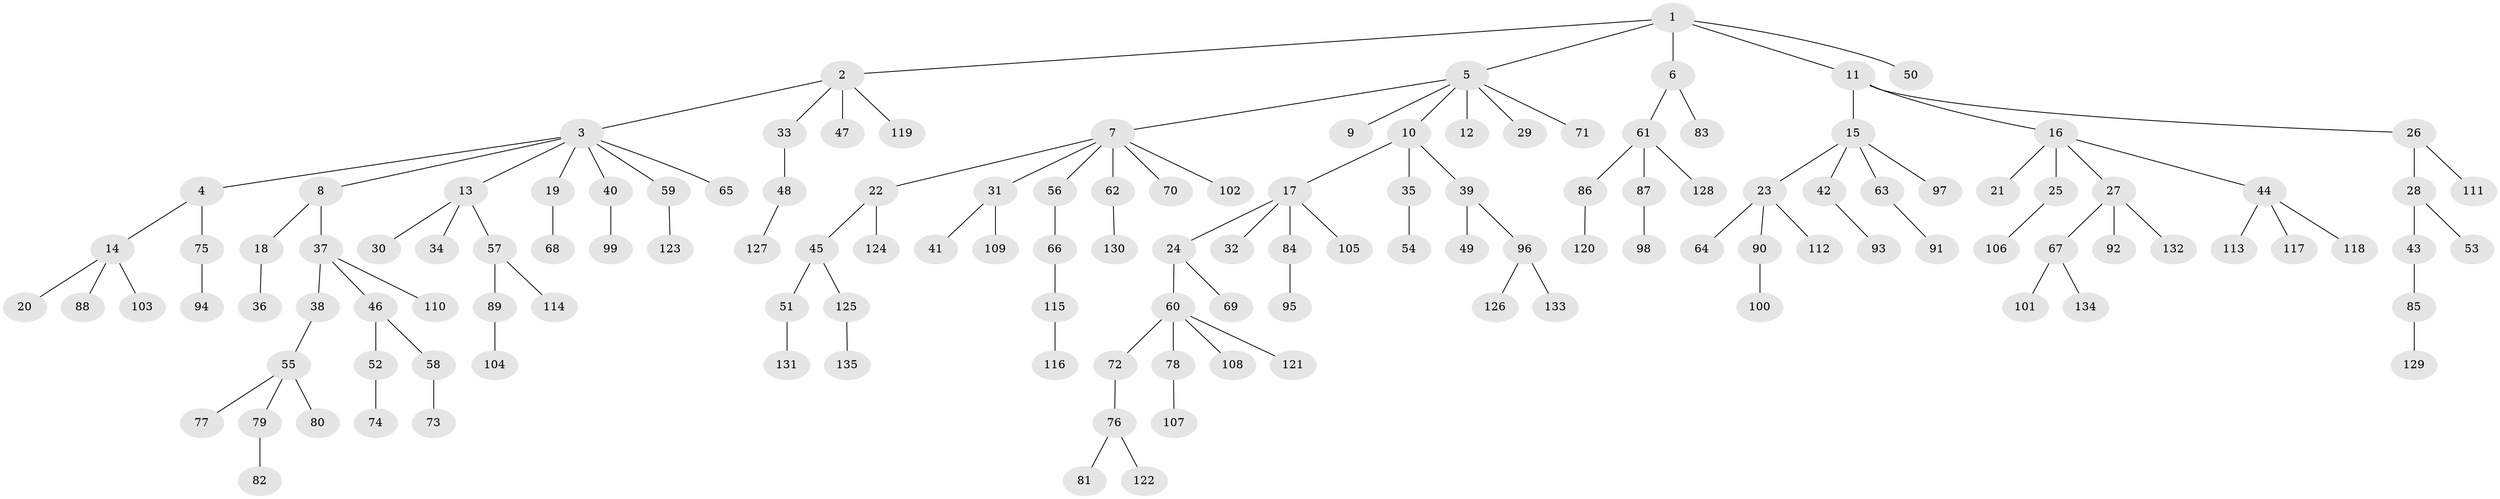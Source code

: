 // coarse degree distribution, {4: 0.043478260869565216, 11: 0.010869565217391304, 3: 0.09782608695652174, 6: 0.03260869565217391, 5: 0.03260869565217391, 1: 0.5869565217391305, 7: 0.010869565217391304, 2: 0.18478260869565216}
// Generated by graph-tools (version 1.1) at 2025/52/02/27/25 19:52:12]
// undirected, 135 vertices, 134 edges
graph export_dot {
graph [start="1"]
  node [color=gray90,style=filled];
  1;
  2;
  3;
  4;
  5;
  6;
  7;
  8;
  9;
  10;
  11;
  12;
  13;
  14;
  15;
  16;
  17;
  18;
  19;
  20;
  21;
  22;
  23;
  24;
  25;
  26;
  27;
  28;
  29;
  30;
  31;
  32;
  33;
  34;
  35;
  36;
  37;
  38;
  39;
  40;
  41;
  42;
  43;
  44;
  45;
  46;
  47;
  48;
  49;
  50;
  51;
  52;
  53;
  54;
  55;
  56;
  57;
  58;
  59;
  60;
  61;
  62;
  63;
  64;
  65;
  66;
  67;
  68;
  69;
  70;
  71;
  72;
  73;
  74;
  75;
  76;
  77;
  78;
  79;
  80;
  81;
  82;
  83;
  84;
  85;
  86;
  87;
  88;
  89;
  90;
  91;
  92;
  93;
  94;
  95;
  96;
  97;
  98;
  99;
  100;
  101;
  102;
  103;
  104;
  105;
  106;
  107;
  108;
  109;
  110;
  111;
  112;
  113;
  114;
  115;
  116;
  117;
  118;
  119;
  120;
  121;
  122;
  123;
  124;
  125;
  126;
  127;
  128;
  129;
  130;
  131;
  132;
  133;
  134;
  135;
  1 -- 2;
  1 -- 5;
  1 -- 6;
  1 -- 11;
  1 -- 50;
  2 -- 3;
  2 -- 33;
  2 -- 47;
  2 -- 119;
  3 -- 4;
  3 -- 8;
  3 -- 13;
  3 -- 19;
  3 -- 40;
  3 -- 59;
  3 -- 65;
  4 -- 14;
  4 -- 75;
  5 -- 7;
  5 -- 9;
  5 -- 10;
  5 -- 12;
  5 -- 29;
  5 -- 71;
  6 -- 61;
  6 -- 83;
  7 -- 22;
  7 -- 31;
  7 -- 56;
  7 -- 62;
  7 -- 70;
  7 -- 102;
  8 -- 18;
  8 -- 37;
  10 -- 17;
  10 -- 35;
  10 -- 39;
  11 -- 15;
  11 -- 16;
  11 -- 26;
  13 -- 30;
  13 -- 34;
  13 -- 57;
  14 -- 20;
  14 -- 88;
  14 -- 103;
  15 -- 23;
  15 -- 42;
  15 -- 63;
  15 -- 97;
  16 -- 21;
  16 -- 25;
  16 -- 27;
  16 -- 44;
  17 -- 24;
  17 -- 32;
  17 -- 84;
  17 -- 105;
  18 -- 36;
  19 -- 68;
  22 -- 45;
  22 -- 124;
  23 -- 64;
  23 -- 90;
  23 -- 112;
  24 -- 60;
  24 -- 69;
  25 -- 106;
  26 -- 28;
  26 -- 111;
  27 -- 67;
  27 -- 92;
  27 -- 132;
  28 -- 43;
  28 -- 53;
  31 -- 41;
  31 -- 109;
  33 -- 48;
  35 -- 54;
  37 -- 38;
  37 -- 46;
  37 -- 110;
  38 -- 55;
  39 -- 49;
  39 -- 96;
  40 -- 99;
  42 -- 93;
  43 -- 85;
  44 -- 113;
  44 -- 117;
  44 -- 118;
  45 -- 51;
  45 -- 125;
  46 -- 52;
  46 -- 58;
  48 -- 127;
  51 -- 131;
  52 -- 74;
  55 -- 77;
  55 -- 79;
  55 -- 80;
  56 -- 66;
  57 -- 89;
  57 -- 114;
  58 -- 73;
  59 -- 123;
  60 -- 72;
  60 -- 78;
  60 -- 108;
  60 -- 121;
  61 -- 86;
  61 -- 87;
  61 -- 128;
  62 -- 130;
  63 -- 91;
  66 -- 115;
  67 -- 101;
  67 -- 134;
  72 -- 76;
  75 -- 94;
  76 -- 81;
  76 -- 122;
  78 -- 107;
  79 -- 82;
  84 -- 95;
  85 -- 129;
  86 -- 120;
  87 -- 98;
  89 -- 104;
  90 -- 100;
  96 -- 126;
  96 -- 133;
  115 -- 116;
  125 -- 135;
}
